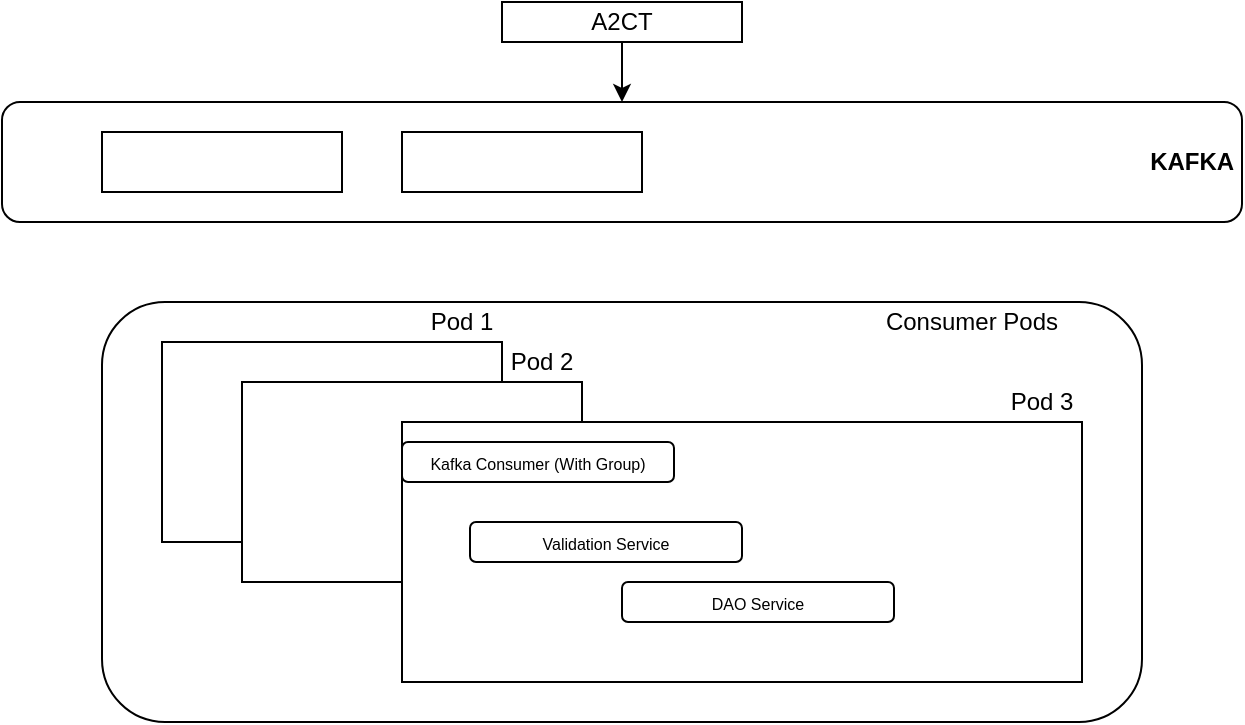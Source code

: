 <mxfile version="14.1.2" type="github">
  <diagram id="Upb9YwU80NbwUcUxDpR-" name="Page-1">
    <mxGraphModel dx="782" dy="441" grid="1" gridSize="10" guides="1" tooltips="1" connect="1" arrows="1" fold="1" page="1" pageScale="1" pageWidth="827" pageHeight="1169" math="0" shadow="0">
      <root>
        <mxCell id="0" />
        <mxCell id="1" parent="0" />
        <mxCell id="ZxN5-0mAGQVxzS-nN2jD-5" value="&amp;nbsp; &amp;nbsp; &amp;nbsp; &amp;nbsp; &amp;nbsp; &amp;nbsp; &amp;nbsp; &amp;nbsp; &amp;nbsp; &amp;nbsp; &amp;nbsp; &amp;nbsp; &amp;nbsp; &amp;nbsp; &amp;nbsp; &amp;nbsp; &amp;nbsp; &amp;nbsp; &amp;nbsp; &amp;nbsp; &amp;nbsp; &amp;nbsp; &amp;nbsp; &amp;nbsp; &amp;nbsp; &amp;nbsp; &amp;nbsp; &amp;nbsp; &amp;nbsp; &amp;nbsp; &amp;nbsp; &amp;nbsp; &amp;nbsp; &amp;nbsp; &amp;nbsp; &amp;nbsp; &amp;nbsp; &amp;nbsp; &amp;nbsp; &amp;nbsp; &amp;nbsp; &amp;nbsp; &amp;nbsp; &amp;nbsp; &amp;nbsp; &amp;nbsp; &amp;nbsp; &amp;nbsp; &amp;nbsp; &amp;nbsp; &amp;nbsp; &amp;nbsp; &amp;nbsp; &amp;nbsp; &amp;nbsp; &amp;nbsp; &amp;nbsp; &amp;nbsp; &amp;nbsp; &amp;nbsp; &amp;nbsp; &amp;nbsp; &amp;nbsp; &amp;nbsp; &amp;nbsp; &amp;nbsp; &amp;nbsp; &amp;nbsp; &amp;nbsp; &amp;nbsp; &amp;nbsp; &amp;nbsp; &amp;nbsp; &amp;nbsp; &amp;nbsp; &amp;nbsp; &amp;nbsp; &amp;nbsp; &amp;nbsp; &amp;nbsp; &amp;nbsp; &amp;nbsp; &amp;nbsp; &amp;nbsp; &amp;nbsp; &amp;nbsp;&lt;b&gt;KAFKA&lt;/b&gt;" style="rounded=1;whiteSpace=wrap;html=1;" vertex="1" parent="1">
          <mxGeometry x="110" y="60" width="620" height="60" as="geometry" />
        </mxCell>
        <mxCell id="ZxN5-0mAGQVxzS-nN2jD-4" style="edgeStyle=orthogonalEdgeStyle;rounded=0;orthogonalLoop=1;jettySize=auto;html=1;exitX=0.5;exitY=1;exitDx=0;exitDy=0;" edge="1" parent="1" source="ZxN5-0mAGQVxzS-nN2jD-1" target="ZxN5-0mAGQVxzS-nN2jD-5">
          <mxGeometry relative="1" as="geometry">
            <mxPoint x="420" y="60" as="targetPoint" />
          </mxGeometry>
        </mxCell>
        <mxCell id="ZxN5-0mAGQVxzS-nN2jD-1" value="A2CT" style="rounded=0;whiteSpace=wrap;html=1;" vertex="1" parent="1">
          <mxGeometry x="360" y="10" width="120" height="20" as="geometry" />
        </mxCell>
        <mxCell id="ZxN5-0mAGQVxzS-nN2jD-6" value="" style="rounded=0;whiteSpace=wrap;html=1;" vertex="1" parent="1">
          <mxGeometry x="160" y="75" width="120" height="30" as="geometry" />
        </mxCell>
        <mxCell id="ZxN5-0mAGQVxzS-nN2jD-9" value="" style="rounded=0;whiteSpace=wrap;html=1;" vertex="1" parent="1">
          <mxGeometry x="310" y="75" width="120" height="30" as="geometry" />
        </mxCell>
        <mxCell id="ZxN5-0mAGQVxzS-nN2jD-13" value="" style="rounded=1;whiteSpace=wrap;html=1;" vertex="1" parent="1">
          <mxGeometry x="160" y="160" width="520" height="210" as="geometry" />
        </mxCell>
        <mxCell id="ZxN5-0mAGQVxzS-nN2jD-21" value="" style="rounded=0;whiteSpace=wrap;html=1;" vertex="1" parent="1">
          <mxGeometry x="190" y="180" width="170" height="100" as="geometry" />
        </mxCell>
        <mxCell id="ZxN5-0mAGQVxzS-nN2jD-28" value="" style="rounded=0;whiteSpace=wrap;html=1;" vertex="1" parent="1">
          <mxGeometry x="230" y="200" width="170" height="100" as="geometry" />
        </mxCell>
        <mxCell id="ZxN5-0mAGQVxzS-nN2jD-29" value="" style="rounded=0;whiteSpace=wrap;html=1;" vertex="1" parent="1">
          <mxGeometry x="310" y="220" width="340" height="130" as="geometry" />
        </mxCell>
        <mxCell id="ZxN5-0mAGQVxzS-nN2jD-30" value="Pod 1" style="text;html=1;strokeColor=none;fillColor=none;align=center;verticalAlign=middle;whiteSpace=wrap;rounded=0;" vertex="1" parent="1">
          <mxGeometry x="320" y="160" width="40" height="20" as="geometry" />
        </mxCell>
        <mxCell id="ZxN5-0mAGQVxzS-nN2jD-33" value="Pod 2" style="text;html=1;strokeColor=none;fillColor=none;align=center;verticalAlign=middle;whiteSpace=wrap;rounded=0;" vertex="1" parent="1">
          <mxGeometry x="360" y="180" width="40" height="20" as="geometry" />
        </mxCell>
        <mxCell id="ZxN5-0mAGQVxzS-nN2jD-34" value="Pod 3" style="text;html=1;strokeColor=none;fillColor=none;align=center;verticalAlign=middle;whiteSpace=wrap;rounded=0;" vertex="1" parent="1">
          <mxGeometry x="610" y="200" width="40" height="20" as="geometry" />
        </mxCell>
        <mxCell id="ZxN5-0mAGQVxzS-nN2jD-35" value="&lt;font style=&quot;font-size: 8px&quot;&gt;Kafka Consumer (With Group)&lt;/font&gt;" style="rounded=1;whiteSpace=wrap;html=1;" vertex="1" parent="1">
          <mxGeometry x="310" y="230" width="136" height="20" as="geometry" />
        </mxCell>
        <mxCell id="ZxN5-0mAGQVxzS-nN2jD-37" value="&lt;span style=&quot;font-size: 8px&quot;&gt;Validation Service&lt;/span&gt;" style="rounded=1;whiteSpace=wrap;html=1;" vertex="1" parent="1">
          <mxGeometry x="344" y="270" width="136" height="20" as="geometry" />
        </mxCell>
        <mxCell id="ZxN5-0mAGQVxzS-nN2jD-38" value="&lt;span style=&quot;font-size: 8px&quot;&gt;DAO Service&lt;/span&gt;" style="rounded=1;whiteSpace=wrap;html=1;" vertex="1" parent="1">
          <mxGeometry x="420" y="300" width="136" height="20" as="geometry" />
        </mxCell>
        <mxCell id="ZxN5-0mAGQVxzS-nN2jD-40" value="Consumer Pods" style="text;html=1;strokeColor=none;fillColor=none;align=center;verticalAlign=middle;whiteSpace=wrap;rounded=0;" vertex="1" parent="1">
          <mxGeometry x="540" y="160" width="110" height="20" as="geometry" />
        </mxCell>
      </root>
    </mxGraphModel>
  </diagram>
</mxfile>
